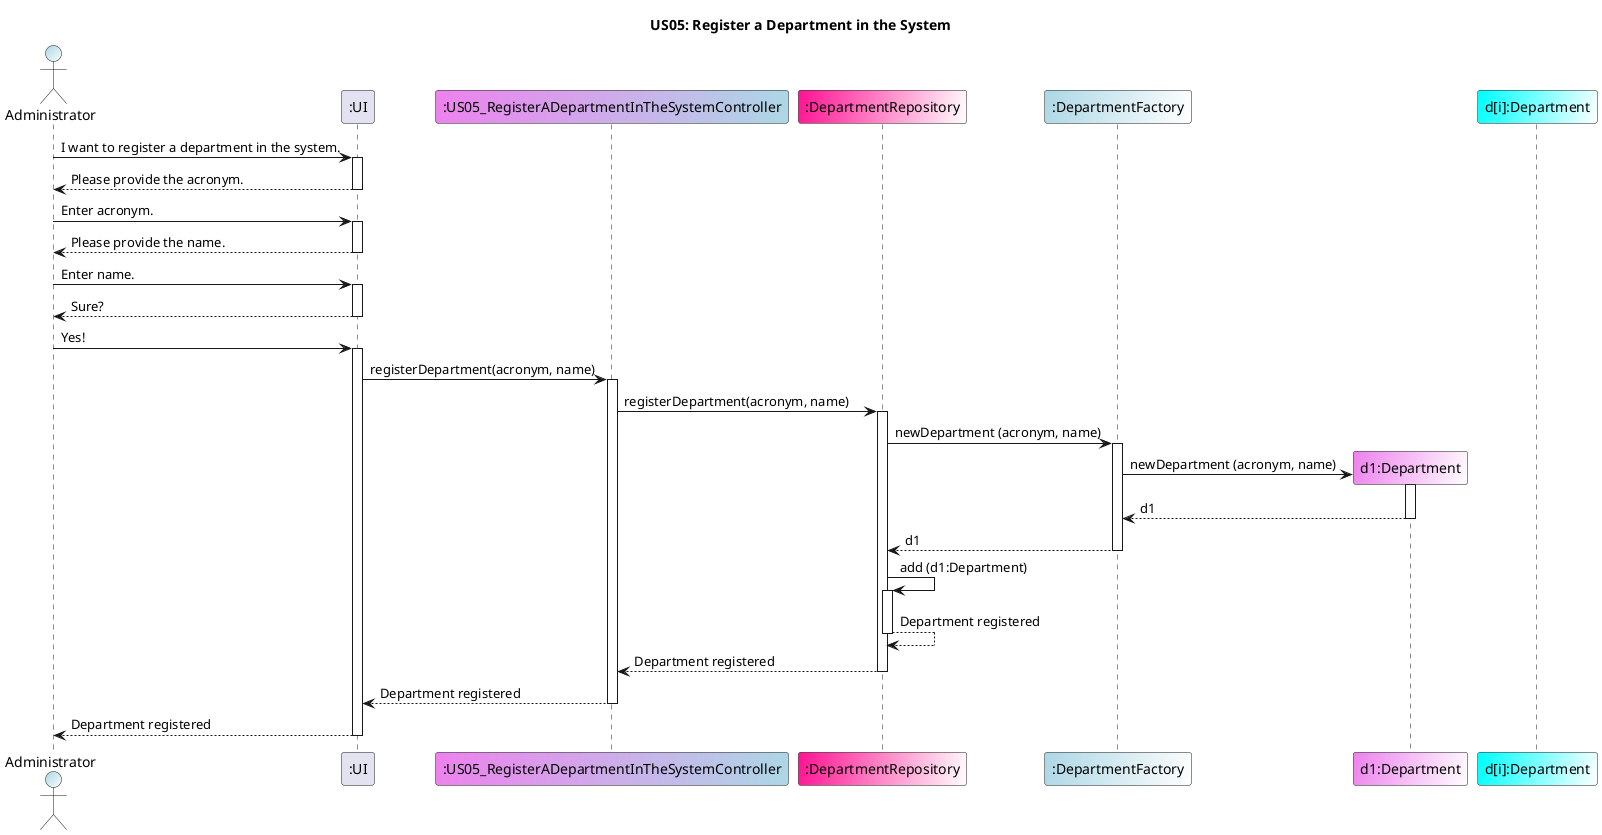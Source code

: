 @startuml

title US05: Register a Department in the System

actor "Administrator" as Administrator #LightBlue/White
participant ":UI" as UI
participant ":US05_RegisterADepartmentInTheSystemController" as Controller #Violet/LightBlue
participant ":DepartmentRepository" as DepartmentRepository #DeepPink/White
participant ":DepartmentFactory" as DepartmentFactory #LightBlue/White
participant "d1:Department" as Department #Violet/White
participant "d[i]:Department" as Departmenti #Cyan/White

Administrator -> UI: I want to register a department in the system.
activate UI
UI --> Administrator: Please provide the acronym.
deactivate UI
Administrator -> UI: Enter acronym.
activate UI
UI --> Administrator: Please provide the name.
deactivate UI
Administrator -> UI: Enter name.
activate UI
UI --> Administrator: Sure?
deactivate UI
Administrator -> UI: Yes!
activate UI

UI -> Controller: registerDepartment(acronym, name)
activate Controller
Controller -> DepartmentRepository: registerDepartment(acronym, name)
activate DepartmentRepository
DepartmentRepository -> DepartmentFactory: newDepartment (acronym, name)
activate DepartmentFactory
DepartmentFactory -> Department **: newDepartment (acronym, name)
activate Department
Department --> DepartmentFactory: d1
deactivate Department
DepartmentFactory --> DepartmentRepository: d1
deactivate DepartmentFactory

DepartmentRepository -> DepartmentRepository: add (d1:Department)
activate DepartmentRepository
DepartmentRepository --> DepartmentRepository: Department registered
deactivate DepartmentRepository
DepartmentRepository --> Controller: Department registered
deactivate DepartmentRepository
Controller --> UI: Department registered
deactivate Controller
UI --> Administrator: Department registered
deactivate UI



@enduml